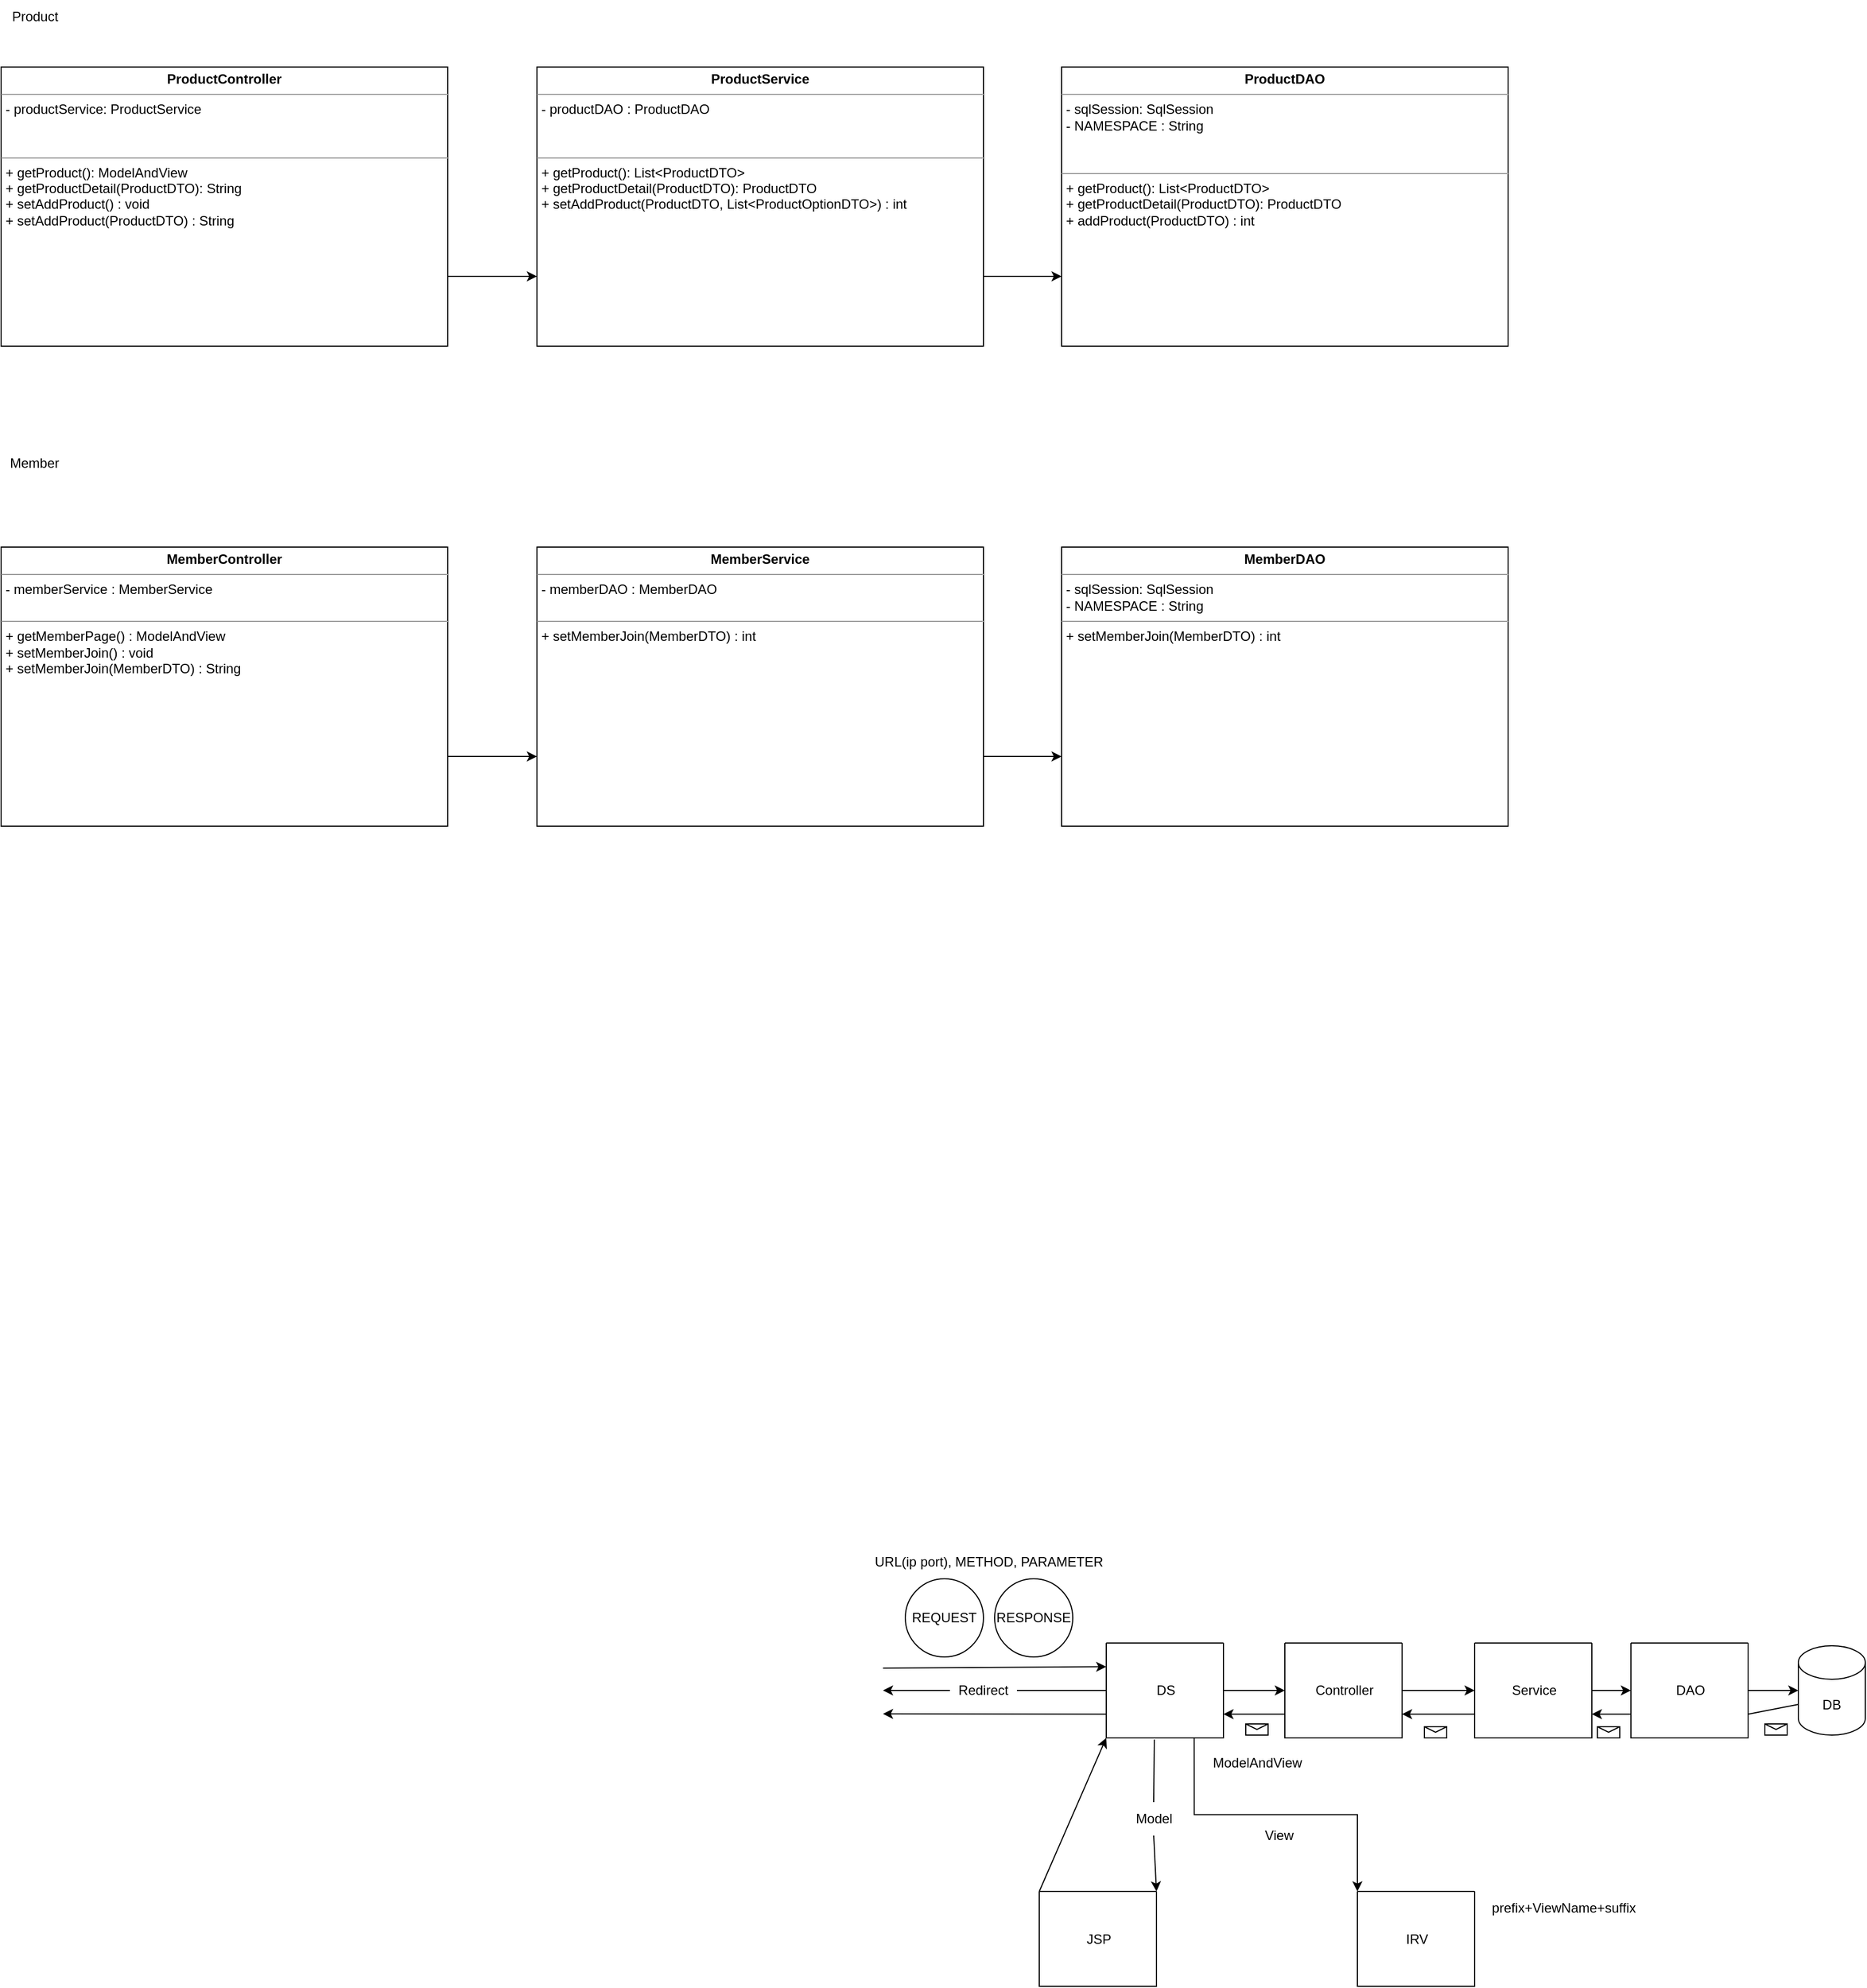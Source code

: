 <mxfile version="20.8.17" type="github">
  <diagram name="페이지-1" id="zHaJWyWOiS0Lpe6_mj7I">
    <mxGraphModel dx="3088" dy="1957" grid="1" gridSize="10" guides="1" tooltips="1" connect="1" arrows="1" fold="1" page="1" pageScale="1" pageWidth="827" pageHeight="1169" math="0" shadow="0">
      <root>
        <mxCell id="0" />
        <mxCell id="1" parent="0" />
        <mxCell id="RB21QmCtXh09u_ycMAsZ-1" value="" style="swimlane;startSize=0;" parent="1" vertex="1">
          <mxGeometry x="130" y="517.5" width="105" height="85" as="geometry" />
        </mxCell>
        <mxCell id="RB21QmCtXh09u_ycMAsZ-2" value="DAO" style="text;html=1;align=center;verticalAlign=middle;resizable=0;points=[];autosize=1;strokeColor=none;fillColor=none;" parent="RB21QmCtXh09u_ycMAsZ-1" vertex="1">
          <mxGeometry x="27.5" y="27.5" width="50" height="30" as="geometry" />
        </mxCell>
        <mxCell id="RB21QmCtXh09u_ycMAsZ-3" value="DB" style="shape=cylinder3;whiteSpace=wrap;html=1;boundedLbl=1;backgroundOutline=1;size=15;" parent="1" vertex="1">
          <mxGeometry x="280" y="520" width="60" height="80" as="geometry" />
        </mxCell>
        <mxCell id="RB21QmCtXh09u_ycMAsZ-4" value="" style="swimlane;startSize=0;" parent="1" vertex="1">
          <mxGeometry x="-10" y="517.5" width="105" height="85" as="geometry" />
        </mxCell>
        <mxCell id="RB21QmCtXh09u_ycMAsZ-5" value="Service" style="text;html=1;align=center;verticalAlign=middle;resizable=0;points=[];autosize=1;strokeColor=none;fillColor=none;" parent="RB21QmCtXh09u_ycMAsZ-4" vertex="1">
          <mxGeometry x="22.5" y="27.5" width="60" height="30" as="geometry" />
        </mxCell>
        <mxCell id="RB21QmCtXh09u_ycMAsZ-6" value="" style="swimlane;startSize=0;" parent="1" vertex="1">
          <mxGeometry x="-180" y="517.5" width="105" height="85" as="geometry" />
        </mxCell>
        <mxCell id="RB21QmCtXh09u_ycMAsZ-7" value="Controller" style="text;html=1;align=center;verticalAlign=middle;resizable=0;points=[];autosize=1;strokeColor=none;fillColor=none;" parent="RB21QmCtXh09u_ycMAsZ-6" vertex="1">
          <mxGeometry x="12.5" y="27.5" width="80" height="30" as="geometry" />
        </mxCell>
        <mxCell id="RB21QmCtXh09u_ycMAsZ-8" value="" style="swimlane;startSize=0;" parent="1" vertex="1">
          <mxGeometry x="-400" y="740" width="105" height="85" as="geometry" />
        </mxCell>
        <mxCell id="RB21QmCtXh09u_ycMAsZ-9" value="JSP" style="text;html=1;align=center;verticalAlign=middle;resizable=0;points=[];autosize=1;strokeColor=none;fillColor=none;" parent="RB21QmCtXh09u_ycMAsZ-8" vertex="1">
          <mxGeometry x="27.5" y="27.5" width="50" height="30" as="geometry" />
        </mxCell>
        <mxCell id="RB21QmCtXh09u_ycMAsZ-16" value="" style="edgeStyle=orthogonalEdgeStyle;rounded=0;orthogonalLoop=1;jettySize=auto;html=1;entryX=0;entryY=0.5;entryDx=0;entryDy=0;" parent="1" source="RB21QmCtXh09u_ycMAsZ-10" target="RB21QmCtXh09u_ycMAsZ-6" edge="1">
          <mxGeometry relative="1" as="geometry">
            <mxPoint x="-210" y="510" as="targetPoint" />
          </mxGeometry>
        </mxCell>
        <mxCell id="RB21QmCtXh09u_ycMAsZ-10" value="" style="swimlane;startSize=0;" parent="1" vertex="1">
          <mxGeometry x="-340" y="517.5" width="105" height="85" as="geometry" />
        </mxCell>
        <mxCell id="RB21QmCtXh09u_ycMAsZ-11" value="DS" style="text;html=1;align=center;verticalAlign=middle;resizable=0;points=[];autosize=1;strokeColor=none;fillColor=none;" parent="RB21QmCtXh09u_ycMAsZ-10" vertex="1">
          <mxGeometry x="32.5" y="27.5" width="40" height="30" as="geometry" />
        </mxCell>
        <mxCell id="RB21QmCtXh09u_ycMAsZ-13" value="" style="swimlane;startSize=0;" parent="1" vertex="1">
          <mxGeometry x="-115" y="740" width="105" height="85" as="geometry" />
        </mxCell>
        <mxCell id="RB21QmCtXh09u_ycMAsZ-14" value="IRV" style="text;html=1;align=center;verticalAlign=middle;resizable=0;points=[];autosize=1;strokeColor=none;fillColor=none;" parent="RB21QmCtXh09u_ycMAsZ-13" vertex="1">
          <mxGeometry x="32.5" y="27.5" width="40" height="30" as="geometry" />
        </mxCell>
        <mxCell id="RB21QmCtXh09u_ycMAsZ-20" value="" style="endArrow=classic;html=1;rounded=0;exitX=1;exitY=0.5;exitDx=0;exitDy=0;entryX=0;entryY=0.5;entryDx=0;entryDy=0;" parent="1" source="RB21QmCtXh09u_ycMAsZ-6" target="RB21QmCtXh09u_ycMAsZ-4" edge="1">
          <mxGeometry width="50" height="50" relative="1" as="geometry">
            <mxPoint x="-70" y="720" as="sourcePoint" />
            <mxPoint x="-20" y="670" as="targetPoint" />
          </mxGeometry>
        </mxCell>
        <mxCell id="RB21QmCtXh09u_ycMAsZ-21" value="" style="endArrow=classic;html=1;rounded=0;exitX=1;exitY=0.5;exitDx=0;exitDy=0;" parent="1" source="RB21QmCtXh09u_ycMAsZ-4" target="RB21QmCtXh09u_ycMAsZ-1" edge="1">
          <mxGeometry width="50" height="50" relative="1" as="geometry">
            <mxPoint x="-25" y="570" as="sourcePoint" />
            <mxPoint y="570" as="targetPoint" />
          </mxGeometry>
        </mxCell>
        <mxCell id="RB21QmCtXh09u_ycMAsZ-22" value="" style="endArrow=classic;html=1;rounded=0;exitX=1;exitY=0.5;exitDx=0;exitDy=0;" parent="1" source="RB21QmCtXh09u_ycMAsZ-1" target="RB21QmCtXh09u_ycMAsZ-3" edge="1">
          <mxGeometry width="50" height="50" relative="1" as="geometry">
            <mxPoint x="105" y="570" as="sourcePoint" />
            <mxPoint x="140" y="570" as="targetPoint" />
          </mxGeometry>
        </mxCell>
        <mxCell id="RB21QmCtXh09u_ycMAsZ-24" value="" style="endArrow=classic;html=1;rounded=0;exitX=0;exitY=0.75;exitDx=0;exitDy=0;entryX=1;entryY=0.75;entryDx=0;entryDy=0;" parent="1" source="RB21QmCtXh09u_ycMAsZ-1" target="RB21QmCtXh09u_ycMAsZ-4" edge="1">
          <mxGeometry width="50" height="50" relative="1" as="geometry">
            <mxPoint x="290" y="582.5" as="sourcePoint" />
            <mxPoint x="245" y="591.25" as="targetPoint" />
          </mxGeometry>
        </mxCell>
        <mxCell id="RB21QmCtXh09u_ycMAsZ-25" value="" style="endArrow=classic;html=1;rounded=0;exitX=0;exitY=0.75;exitDx=0;exitDy=0;entryX=1;entryY=0.75;entryDx=0;entryDy=0;" parent="1" source="RB21QmCtXh09u_ycMAsZ-4" target="RB21QmCtXh09u_ycMAsZ-6" edge="1">
          <mxGeometry width="50" height="50" relative="1" as="geometry">
            <mxPoint x="140" y="591.25" as="sourcePoint" />
            <mxPoint x="105" y="591.25" as="targetPoint" />
          </mxGeometry>
        </mxCell>
        <mxCell id="RB21QmCtXh09u_ycMAsZ-26" value="" style="endArrow=classic;html=1;rounded=0;exitX=0;exitY=0.75;exitDx=0;exitDy=0;entryX=1;entryY=0.75;entryDx=0;entryDy=0;" parent="1" source="RB21QmCtXh09u_ycMAsZ-6" target="RB21QmCtXh09u_ycMAsZ-10" edge="1">
          <mxGeometry width="50" height="50" relative="1" as="geometry">
            <mxPoint y="591.25" as="sourcePoint" />
            <mxPoint x="-25" y="591.25" as="targetPoint" />
          </mxGeometry>
        </mxCell>
        <mxCell id="RB21QmCtXh09u_ycMAsZ-28" value="" style="endArrow=none;html=1;rounded=0;exitX=0;exitY=0;exitDx=0;exitDy=52.5;exitPerimeter=0;entryX=1;entryY=0.75;entryDx=0;entryDy=0;" parent="1" source="RB21QmCtXh09u_ycMAsZ-3" target="RB21QmCtXh09u_ycMAsZ-1" edge="1">
          <mxGeometry width="50" height="50" relative="1" as="geometry">
            <mxPoint x="280" y="572.5" as="sourcePoint" />
            <mxPoint x="235" y="581.25" as="targetPoint" />
          </mxGeometry>
        </mxCell>
        <mxCell id="RB21QmCtXh09u_ycMAsZ-27" value="" style="shape=message;html=1;html=1;outlineConnect=0;labelPosition=center;verticalLabelPosition=bottom;align=center;verticalAlign=top;" parent="1" vertex="1">
          <mxGeometry x="250" y="590" width="20" height="10" as="geometry" />
        </mxCell>
        <mxCell id="RB21QmCtXh09u_ycMAsZ-29" value="" style="shape=message;html=1;html=1;outlineConnect=0;labelPosition=center;verticalLabelPosition=bottom;align=center;verticalAlign=top;" parent="1" vertex="1">
          <mxGeometry x="100" y="592.5" width="20" height="10" as="geometry" />
        </mxCell>
        <mxCell id="RB21QmCtXh09u_ycMAsZ-30" value="" style="shape=message;html=1;html=1;outlineConnect=0;labelPosition=center;verticalLabelPosition=bottom;align=center;verticalAlign=top;" parent="1" vertex="1">
          <mxGeometry x="-55" y="592.5" width="20" height="10" as="geometry" />
        </mxCell>
        <mxCell id="RB21QmCtXh09u_ycMAsZ-31" value="" style="shape=message;html=1;html=1;outlineConnect=0;labelPosition=center;verticalLabelPosition=bottom;align=center;verticalAlign=top;" parent="1" vertex="1">
          <mxGeometry x="-215" y="590" width="20" height="10" as="geometry" />
        </mxCell>
        <mxCell id="RB21QmCtXh09u_ycMAsZ-32" value="ModelAndView" style="text;html=1;align=center;verticalAlign=middle;resizable=0;points=[];autosize=1;strokeColor=none;fillColor=none;" parent="1" vertex="1">
          <mxGeometry x="-255" y="610" width="100" height="30" as="geometry" />
        </mxCell>
        <mxCell id="RB21QmCtXh09u_ycMAsZ-33" value="" style="edgeStyle=orthogonalEdgeStyle;rounded=0;orthogonalLoop=1;jettySize=auto;html=1;exitX=0.75;exitY=1;exitDx=0;exitDy=0;entryX=0;entryY=0;entryDx=0;entryDy=0;" parent="1" source="RB21QmCtXh09u_ycMAsZ-10" target="RB21QmCtXh09u_ycMAsZ-13" edge="1">
          <mxGeometry relative="1" as="geometry">
            <mxPoint x="-225" y="570" as="sourcePoint" />
            <mxPoint x="-170" y="570" as="targetPoint" />
          </mxGeometry>
        </mxCell>
        <mxCell id="RB21QmCtXh09u_ycMAsZ-34" value="prefix+ViewName+suffix&lt;br&gt;" style="text;html=1;strokeColor=none;fillColor=none;align=center;verticalAlign=middle;whiteSpace=wrap;rounded=0;" parent="1" vertex="1">
          <mxGeometry x="40" y="740" width="60" height="30" as="geometry" />
        </mxCell>
        <mxCell id="RB21QmCtXh09u_ycMAsZ-37" value="View" style="text;html=1;strokeColor=none;fillColor=none;align=center;verticalAlign=middle;whiteSpace=wrap;rounded=0;" parent="1" vertex="1">
          <mxGeometry x="-215" y="675" width="60" height="30" as="geometry" />
        </mxCell>
        <mxCell id="RB21QmCtXh09u_ycMAsZ-38" value="" style="endArrow=classic;html=1;rounded=0;startArrow=none;entryX=1;entryY=0;entryDx=0;entryDy=0;exitX=0.5;exitY=1;exitDx=0;exitDy=0;" parent="1" source="RB21QmCtXh09u_ycMAsZ-39" target="RB21QmCtXh09u_ycMAsZ-8" edge="1">
          <mxGeometry width="50" height="50" relative="1" as="geometry">
            <mxPoint x="-250" y="720" as="sourcePoint" />
            <mxPoint x="-230" y="790" as="targetPoint" />
          </mxGeometry>
        </mxCell>
        <mxCell id="RB21QmCtXh09u_ycMAsZ-41" value="" style="endArrow=classic;html=1;rounded=0;entryX=0;entryY=1;entryDx=0;entryDy=0;exitX=0;exitY=0;exitDx=0;exitDy=0;" parent="1" source="RB21QmCtXh09u_ycMAsZ-8" target="RB21QmCtXh09u_ycMAsZ-10" edge="1">
          <mxGeometry width="50" height="50" relative="1" as="geometry">
            <mxPoint x="-285" y="610" as="sourcePoint" />
            <mxPoint x="-285" y="745" as="targetPoint" />
          </mxGeometry>
        </mxCell>
        <mxCell id="RB21QmCtXh09u_ycMAsZ-42" value="" style="endArrow=none;html=1;rounded=0;entryX=0.5;entryY=0;entryDx=0;entryDy=0;exitX=0.41;exitY=1.018;exitDx=0;exitDy=0;exitPerimeter=0;" parent="1" source="RB21QmCtXh09u_ycMAsZ-10" target="RB21QmCtXh09u_ycMAsZ-39" edge="1">
          <mxGeometry width="50" height="50" relative="1" as="geometry">
            <mxPoint x="-296.95" y="604.03" as="sourcePoint" />
            <mxPoint x="-295" y="735" as="targetPoint" />
          </mxGeometry>
        </mxCell>
        <mxCell id="RB21QmCtXh09u_ycMAsZ-39" value="Model" style="text;html=1;strokeColor=none;fillColor=none;align=center;verticalAlign=middle;whiteSpace=wrap;rounded=0;" parent="1" vertex="1">
          <mxGeometry x="-327.5" y="660" width="60" height="30" as="geometry" />
        </mxCell>
        <mxCell id="RB21QmCtXh09u_ycMAsZ-43" value="" style="endArrow=classic;html=1;rounded=0;exitX=0;exitY=0.75;exitDx=0;exitDy=0;" parent="1" source="RB21QmCtXh09u_ycMAsZ-10" edge="1">
          <mxGeometry width="50" height="50" relative="1" as="geometry">
            <mxPoint x="-390" y="750" as="sourcePoint" />
            <mxPoint x="-540" y="581" as="targetPoint" />
          </mxGeometry>
        </mxCell>
        <mxCell id="RB21QmCtXh09u_ycMAsZ-44" value="" style="endArrow=classic;html=1;rounded=0;entryX=0;entryY=0.25;entryDx=0;entryDy=0;" parent="1" target="RB21QmCtXh09u_ycMAsZ-10" edge="1">
          <mxGeometry width="50" height="50" relative="1" as="geometry">
            <mxPoint x="-540" y="540" as="sourcePoint" />
            <mxPoint x="-430" y="540" as="targetPoint" />
          </mxGeometry>
        </mxCell>
        <mxCell id="RB21QmCtXh09u_ycMAsZ-45" value="REQUEST" style="ellipse;whiteSpace=wrap;html=1;aspect=fixed;" parent="1" vertex="1">
          <mxGeometry x="-520" y="460" width="70" height="70" as="geometry" />
        </mxCell>
        <mxCell id="RB21QmCtXh09u_ycMAsZ-46" value="RESPONSE" style="ellipse;whiteSpace=wrap;html=1;aspect=fixed;" parent="1" vertex="1">
          <mxGeometry x="-440" y="460" width="70" height="70" as="geometry" />
        </mxCell>
        <mxCell id="RB21QmCtXh09u_ycMAsZ-47" value="URL(ip port), METHOD, PARAMETER" style="text;html=1;strokeColor=none;fillColor=none;align=center;verticalAlign=middle;whiteSpace=wrap;rounded=0;" parent="1" vertex="1">
          <mxGeometry x="-570" y="430" width="250" height="30" as="geometry" />
        </mxCell>
        <mxCell id="RB21QmCtXh09u_ycMAsZ-48" value="" style="endArrow=classic;html=1;rounded=0;exitX=0;exitY=0.5;exitDx=0;exitDy=0;startArrow=none;" parent="1" source="RB21QmCtXh09u_ycMAsZ-49" edge="1">
          <mxGeometry width="50" height="50" relative="1" as="geometry">
            <mxPoint x="-330" y="591.25" as="sourcePoint" />
            <mxPoint x="-540" y="560" as="targetPoint" />
          </mxGeometry>
        </mxCell>
        <mxCell id="RB21QmCtXh09u_ycMAsZ-50" value="" style="endArrow=none;html=1;rounded=0;exitX=0;exitY=0.5;exitDx=0;exitDy=0;" parent="1" source="RB21QmCtXh09u_ycMAsZ-10" target="RB21QmCtXh09u_ycMAsZ-49" edge="1">
          <mxGeometry width="50" height="50" relative="1" as="geometry">
            <mxPoint x="-340" y="560" as="sourcePoint" />
            <mxPoint x="-540" y="560" as="targetPoint" />
          </mxGeometry>
        </mxCell>
        <mxCell id="RB21QmCtXh09u_ycMAsZ-49" value="Redirect" style="text;html=1;strokeColor=none;fillColor=none;align=center;verticalAlign=middle;whiteSpace=wrap;rounded=0;" parent="1" vertex="1">
          <mxGeometry x="-480" y="545" width="60" height="30" as="geometry" />
        </mxCell>
        <mxCell id="82teWn9pfygZQJsyL21--1" value="&lt;p style=&quot;margin:0px;margin-top:4px;text-align:center;&quot;&gt;&lt;b&gt;ProductDAO&lt;/b&gt;&lt;/p&gt;&lt;hr size=&quot;1&quot;&gt;&lt;p style=&quot;margin:0px;margin-left:4px;&quot;&gt;- sqlSession: SqlSession&lt;/p&gt;&lt;p style=&quot;margin:0px;margin-left:4px;&quot;&gt;- NAMESPACE : String&lt;/p&gt;&lt;p style=&quot;margin:0px;margin-left:4px;&quot;&gt;&lt;br&gt;&lt;/p&gt;&lt;p style=&quot;margin:0px;margin-left:4px;&quot;&gt;&lt;br&gt;&lt;/p&gt;&lt;hr size=&quot;1&quot;&gt;&lt;p style=&quot;margin:0px;margin-left:4px;&quot;&gt;+ getProduct(): List&amp;lt;ProductDTO&amp;gt;&lt;/p&gt;&lt;p style=&quot;margin:0px;margin-left:4px;&quot;&gt;+ getProductDetail(ProductDTO): ProductDTO&lt;/p&gt;&lt;p style=&quot;margin:0px;margin-left:4px;&quot;&gt;+ addProduct(ProductDTO) : int&lt;/p&gt;" style="verticalAlign=top;align=left;overflow=fill;fontSize=12;fontFamily=Helvetica;html=1;" vertex="1" parent="1">
          <mxGeometry x="-380" y="-894" width="400" height="250" as="geometry" />
        </mxCell>
        <mxCell id="82teWn9pfygZQJsyL21--2" value="&lt;p style=&quot;margin:0px;margin-top:4px;text-align:center;&quot;&gt;&lt;b&gt;ProductService&lt;/b&gt;&lt;/p&gt;&lt;hr size=&quot;1&quot;&gt;&lt;p style=&quot;margin:0px;margin-left:4px;&quot;&gt;- productDAO : ProductDAO&lt;/p&gt;&lt;p style=&quot;margin:0px;margin-left:4px;&quot;&gt;&lt;br&gt;&lt;/p&gt;&lt;p style=&quot;margin:0px;margin-left:4px;&quot;&gt;&lt;br&gt;&lt;/p&gt;&lt;hr size=&quot;1&quot;&gt;&lt;p style=&quot;margin:0px;margin-left:4px;&quot;&gt;+ getProduct(): List&amp;lt;ProductDTO&amp;gt;&lt;/p&gt;&lt;p style=&quot;margin:0px;margin-left:4px;&quot;&gt;+ getProductDetail(ProductDTO): ProductDTO&lt;/p&gt;&lt;p style=&quot;margin:0px;margin-left:4px;&quot;&gt;+ setAddProduct(ProductDTO, List&amp;lt;ProductOptionDTO&amp;gt;) : int&lt;/p&gt;" style="verticalAlign=top;align=left;overflow=fill;fontSize=12;fontFamily=Helvetica;html=1;" vertex="1" parent="1">
          <mxGeometry x="-850" y="-894" width="400" height="250" as="geometry" />
        </mxCell>
        <mxCell id="82teWn9pfygZQJsyL21--3" value="&lt;p style=&quot;margin:0px;margin-top:4px;text-align:center;&quot;&gt;&lt;b&gt;ProductController&lt;/b&gt;&lt;/p&gt;&lt;hr size=&quot;1&quot;&gt;&lt;p style=&quot;margin:0px;margin-left:4px;&quot;&gt;- productService: ProductService&lt;/p&gt;&lt;p style=&quot;margin:0px;margin-left:4px;&quot;&gt;&lt;br&gt;&lt;/p&gt;&lt;p style=&quot;margin:0px;margin-left:4px;&quot;&gt;&lt;br&gt;&lt;/p&gt;&lt;hr size=&quot;1&quot;&gt;&lt;p style=&quot;margin:0px;margin-left:4px;&quot;&gt;+ getProduct(): ModelAndView&lt;/p&gt;&lt;p style=&quot;margin:0px;margin-left:4px;&quot;&gt;+ getProductDetail(ProductDTO): String&lt;/p&gt;&lt;p style=&quot;margin:0px;margin-left:4px;&quot;&gt;+ setAddProduct() : void&lt;/p&gt;&lt;p style=&quot;margin:0px;margin-left:4px;&quot;&gt;+ setAddProduct(ProductDTO) : String&lt;/p&gt;" style="verticalAlign=top;align=left;overflow=fill;fontSize=12;fontFamily=Helvetica;html=1;" vertex="1" parent="1">
          <mxGeometry x="-1330" y="-894" width="400" height="250" as="geometry" />
        </mxCell>
        <mxCell id="82teWn9pfygZQJsyL21--4" value="" style="endArrow=classic;html=1;rounded=0;exitX=1;exitY=0.75;exitDx=0;exitDy=0;entryX=0;entryY=0.75;entryDx=0;entryDy=0;" edge="1" parent="1" source="82teWn9pfygZQJsyL21--3" target="82teWn9pfygZQJsyL21--2">
          <mxGeometry width="50" height="50" relative="1" as="geometry">
            <mxPoint x="-690" y="-704" as="sourcePoint" />
            <mxPoint x="-640" y="-754" as="targetPoint" />
          </mxGeometry>
        </mxCell>
        <mxCell id="82teWn9pfygZQJsyL21--5" value="" style="endArrow=classic;html=1;rounded=0;exitX=1;exitY=0.75;exitDx=0;exitDy=0;entryX=0;entryY=0.75;entryDx=0;entryDy=0;" edge="1" parent="1" source="82teWn9pfygZQJsyL21--2" target="82teWn9pfygZQJsyL21--1">
          <mxGeometry width="50" height="50" relative="1" as="geometry">
            <mxPoint x="-930" y="-696.5" as="sourcePoint" />
            <mxPoint x="-860" y="-696.5" as="targetPoint" />
          </mxGeometry>
        </mxCell>
        <mxCell id="82teWn9pfygZQJsyL21--6" value="Product" style="text;html=1;align=center;verticalAlign=middle;resizable=0;points=[];autosize=1;strokeColor=none;fillColor=none;" vertex="1" parent="1">
          <mxGeometry x="-1330" y="-954" width="60" height="30" as="geometry" />
        </mxCell>
        <mxCell id="82teWn9pfygZQJsyL21--7" value="Member" style="text;html=1;strokeColor=none;fillColor=none;align=center;verticalAlign=middle;whiteSpace=wrap;rounded=0;" vertex="1" parent="1">
          <mxGeometry x="-1330" y="-554" width="60" height="30" as="geometry" />
        </mxCell>
        <mxCell id="82teWn9pfygZQJsyL21--11" style="edgeStyle=orthogonalEdgeStyle;rounded=0;orthogonalLoop=1;jettySize=auto;html=1;exitX=1;exitY=0.75;exitDx=0;exitDy=0;entryX=0;entryY=0.75;entryDx=0;entryDy=0;" edge="1" parent="1" source="82teWn9pfygZQJsyL21--8" target="82teWn9pfygZQJsyL21--9">
          <mxGeometry relative="1" as="geometry" />
        </mxCell>
        <mxCell id="82teWn9pfygZQJsyL21--8" value="&lt;p style=&quot;margin:0px;margin-top:4px;text-align:center;&quot;&gt;&lt;b&gt;MemberController&lt;/b&gt;&lt;/p&gt;&lt;hr size=&quot;1&quot;&gt;&lt;p style=&quot;margin:0px;margin-left:4px;&quot;&gt;- memberService : MemberService&lt;/p&gt;&lt;p style=&quot;margin:0px;margin-left:4px;&quot;&gt;&lt;br&gt;&lt;/p&gt;&lt;hr size=&quot;1&quot;&gt;&lt;p style=&quot;margin:0px;margin-left:4px;&quot;&gt;+ getMemberPage() : ModelAndView&lt;br&gt;&lt;/p&gt;&lt;p style=&quot;margin:0px;margin-left:4px;&quot;&gt;+ setMemberJoin() : void&lt;/p&gt;&lt;p style=&quot;margin:0px;margin-left:4px;&quot;&gt;+ setMemberJoin(MemberDTO) : String&lt;/p&gt;&lt;p style=&quot;margin:0px;margin-left:4px;&quot;&gt;&lt;br&gt;&lt;/p&gt;" style="verticalAlign=top;align=left;overflow=fill;fontSize=12;fontFamily=Helvetica;html=1;" vertex="1" parent="1">
          <mxGeometry x="-1330" y="-464" width="400" height="250" as="geometry" />
        </mxCell>
        <mxCell id="82teWn9pfygZQJsyL21--12" style="edgeStyle=orthogonalEdgeStyle;rounded=0;orthogonalLoop=1;jettySize=auto;html=1;exitX=1;exitY=0.75;exitDx=0;exitDy=0;entryX=0;entryY=0.75;entryDx=0;entryDy=0;" edge="1" parent="1" source="82teWn9pfygZQJsyL21--9" target="82teWn9pfygZQJsyL21--10">
          <mxGeometry relative="1" as="geometry" />
        </mxCell>
        <mxCell id="82teWn9pfygZQJsyL21--9" value="&lt;p style=&quot;margin:0px;margin-top:4px;text-align:center;&quot;&gt;&lt;b&gt;MemberService&lt;/b&gt;&lt;/p&gt;&lt;hr size=&quot;1&quot;&gt;&lt;p style=&quot;margin:0px;margin-left:4px;&quot;&gt;- memberDAO : MemberDAO&lt;/p&gt;&lt;p style=&quot;margin:0px;margin-left:4px;&quot;&gt;&lt;br&gt;&lt;/p&gt;&lt;hr size=&quot;1&quot;&gt;&lt;p style=&quot;margin:0px;margin-left:4px;&quot;&gt;+ setMemberJoin(MemberDTO) : int&lt;/p&gt;" style="verticalAlign=top;align=left;overflow=fill;fontSize=12;fontFamily=Helvetica;html=1;" vertex="1" parent="1">
          <mxGeometry x="-850" y="-464" width="400" height="250" as="geometry" />
        </mxCell>
        <mxCell id="82teWn9pfygZQJsyL21--10" value="&lt;p style=&quot;margin:0px;margin-top:4px;text-align:center;&quot;&gt;&lt;b&gt;MemberDAO&lt;/b&gt;&lt;/p&gt;&lt;hr size=&quot;1&quot;&gt;&lt;p style=&quot;border-color: var(--border-color); margin: 0px 0px 0px 4px;&quot;&gt;- sqlSession: SqlSession&lt;/p&gt;&lt;p style=&quot;border-color: var(--border-color); margin: 0px 0px 0px 4px;&quot;&gt;- NAMESPACE : String&lt;/p&gt;&lt;hr size=&quot;1&quot;&gt;&lt;p style=&quot;margin:0px;margin-left:4px;&quot;&gt;+ setMemberJoin(MemberDTO) : int&lt;/p&gt;" style="verticalAlign=top;align=left;overflow=fill;fontSize=12;fontFamily=Helvetica;html=1;" vertex="1" parent="1">
          <mxGeometry x="-380" y="-464" width="400" height="250" as="geometry" />
        </mxCell>
      </root>
    </mxGraphModel>
  </diagram>
</mxfile>
